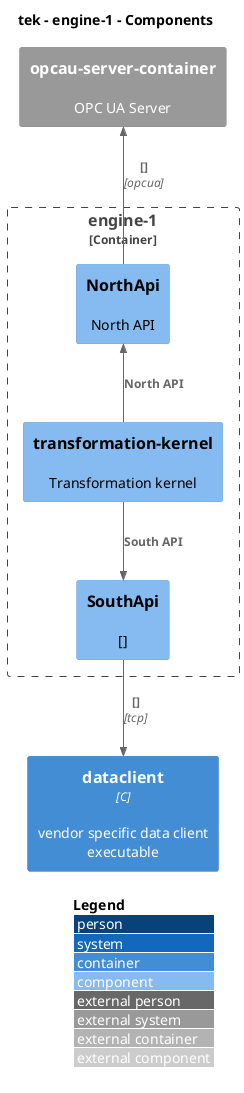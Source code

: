 @startuml
!include <C4/C4_Component>

' Structurizr.ComponentView: interprocessComponentView
title tek - engine-1 - Components

LAYOUT_WITH_LEGEND()

Container(tek__dataclient__bb8560, "dataclient", "C", "vendor specific data client executable")
System_Ext(opcauservercontainer__1e6fa8e, "opcau-server-container", "OPC UA Server")
Container_Boundary(tek__engine1__2bf8098, "engine-1") {
  Component(tek__engine1__NorthApi__3553390, "NorthApi", "", "North API")
  Component(tek__engine1__SouthApi__1fed012, "SouthApi", "", "[]")
  Component(tek__engine1__transformationkernel__297b065, "transformation-kernel", "", "Transformation kernel")
}
Rel_Up(tek__engine1__NorthApi__3553390, opcauservercontainer__1e6fa8e, "[]", "opcua")
Rel(tek__engine1__SouthApi__1fed012, tek__dataclient__bb8560, "[]", "tcp")
Rel_Up(tek__engine1__transformationkernel__297b065, tek__engine1__NorthApi__3553390, "North API")
Rel_Down(tek__engine1__transformationkernel__297b065, tek__engine1__SouthApi__1fed012, "South API")
@enduml

